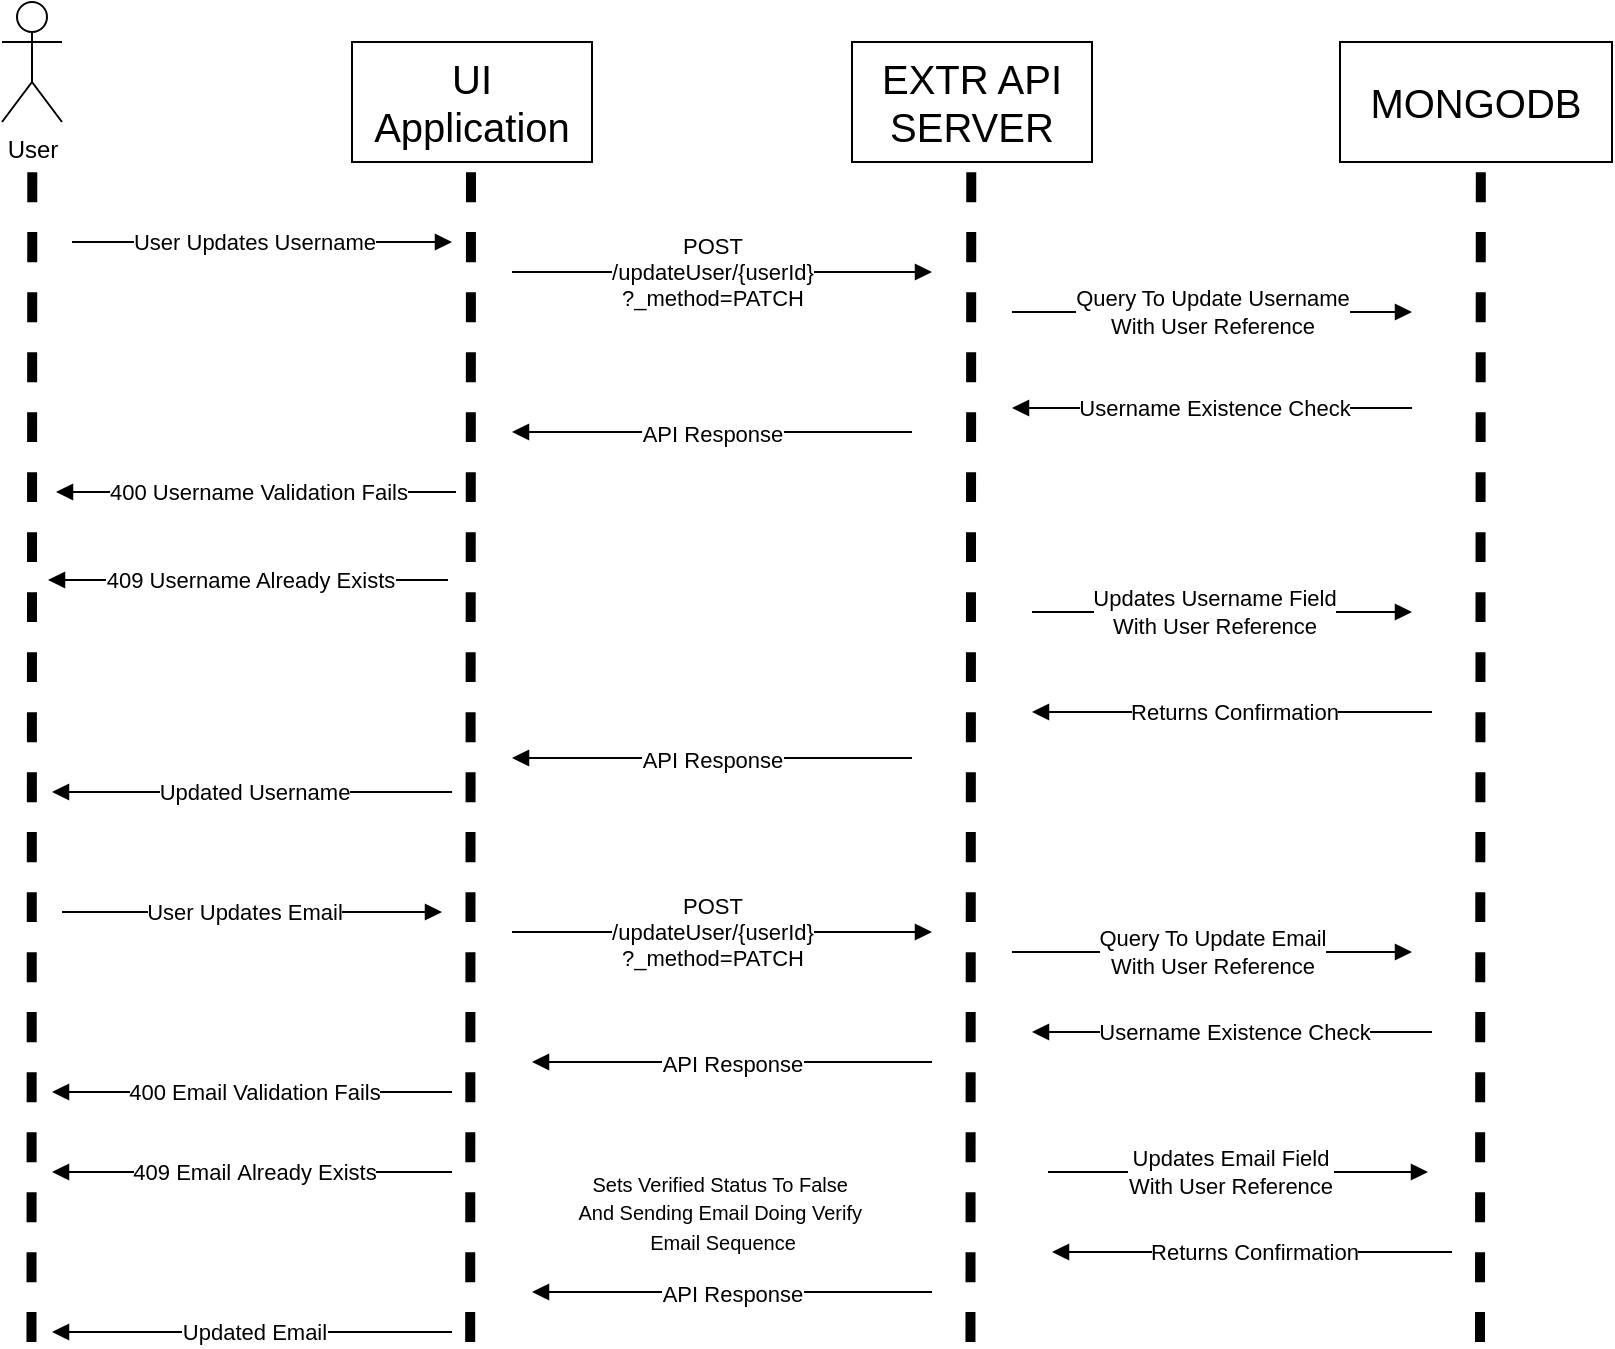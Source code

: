 <mxfile>
    <diagram id="YcQ3KfWzabjT4BX4qRY-" name="Page-1">
        <mxGraphModel dx="1792" dy="1697" grid="1" gridSize="10" guides="1" tooltips="1" connect="1" arrows="1" fold="1" page="1" pageScale="1" pageWidth="850" pageHeight="1100" math="0" shadow="0">
            <root>
                <mxCell id="0"/>
                <mxCell id="1" parent="0"/>
                <mxCell id="2" value="" style="group" parent="1" vertex="1" connectable="0">
                    <mxGeometry x="-805" y="-1055" width="30" height="670" as="geometry"/>
                </mxCell>
                <mxCell id="3" value="" style="endArrow=none;dashed=1;html=1;rounded=0;fontSize=12;startSize=8;endSize=8;curved=1;strokeWidth=5;" parent="2" edge="1">
                    <mxGeometry width="50" height="50" relative="1" as="geometry">
                        <mxPoint x="14.74" y="670" as="sourcePoint"/>
                        <mxPoint x="15.15" y="80" as="targetPoint"/>
                    </mxGeometry>
                </mxCell>
                <mxCell id="4" value="User" style="shape=umlActor;verticalLabelPosition=bottom;verticalAlign=top;html=1;outlineConnect=0;" parent="2" vertex="1">
                    <mxGeometry width="30" height="60" as="geometry"/>
                </mxCell>
                <mxCell id="5" value="" style="group" parent="1" vertex="1" connectable="0">
                    <mxGeometry x="-630" y="-1035" width="120" height="650" as="geometry"/>
                </mxCell>
                <mxCell id="6" value="&lt;span style=&quot;font-size: 20px;&quot;&gt;UI Application&lt;/span&gt;" style="rounded=0;whiteSpace=wrap;html=1;" parent="5" vertex="1">
                    <mxGeometry width="120" height="60" as="geometry"/>
                </mxCell>
                <mxCell id="7" value="" style="endArrow=none;dashed=1;html=1;rounded=0;fontSize=12;startSize=8;endSize=8;curved=1;strokeWidth=5;" parent="5" edge="1">
                    <mxGeometry width="50" height="50" relative="1" as="geometry">
                        <mxPoint x="59.09" y="650" as="sourcePoint"/>
                        <mxPoint x="59.5" y="60" as="targetPoint"/>
                    </mxGeometry>
                </mxCell>
                <mxCell id="15" value="" style="edgeStyle=none;orthogonalLoop=1;jettySize=auto;html=1;rounded=0;endArrow=block;sourcePerimeterSpacing=8;targetPerimeterSpacing=8;curved=1;endFill=1;" parent="5" edge="1">
                    <mxGeometry width="140" relative="1" as="geometry">
                        <mxPoint x="-140" y="100" as="sourcePoint"/>
                        <mxPoint x="50" y="100" as="targetPoint"/>
                        <Array as="points"/>
                    </mxGeometry>
                </mxCell>
                <mxCell id="16" value="User Updates Username" style="edgeLabel;html=1;align=center;verticalAlign=middle;resizable=0;points=[];" parent="15" vertex="1" connectable="0">
                    <mxGeometry x="-0.123" relative="1" as="geometry">
                        <mxPoint x="7" as="offset"/>
                    </mxGeometry>
                </mxCell>
                <mxCell id="37" value="" style="edgeStyle=none;orthogonalLoop=1;jettySize=auto;html=1;rounded=0;endArrow=block;endFill=1;sourcePerimeterSpacing=8;targetPerimeterSpacing=8;curved=1;" parent="5" edge="1">
                    <mxGeometry width="140" relative="1" as="geometry">
                        <mxPoint x="50" y="375.0" as="sourcePoint"/>
                        <mxPoint x="-150" y="375.0" as="targetPoint"/>
                        <Array as="points"/>
                    </mxGeometry>
                </mxCell>
                <mxCell id="38" value="Updated Username" style="edgeLabel;html=1;align=center;verticalAlign=middle;resizable=0;points=[];" parent="37" vertex="1" connectable="0">
                    <mxGeometry x="0.127" relative="1" as="geometry">
                        <mxPoint x="13" as="offset"/>
                    </mxGeometry>
                </mxCell>
                <mxCell id="39" value="" style="edgeStyle=none;orthogonalLoop=1;jettySize=auto;html=1;rounded=0;endArrow=block;sourcePerimeterSpacing=8;targetPerimeterSpacing=8;curved=1;endFill=1;" parent="5" edge="1">
                    <mxGeometry width="140" relative="1" as="geometry">
                        <mxPoint x="-145.0" y="435" as="sourcePoint"/>
                        <mxPoint x="45.0" y="435" as="targetPoint"/>
                        <Array as="points"/>
                    </mxGeometry>
                </mxCell>
                <mxCell id="40" value="User Updates Email" style="edgeLabel;html=1;align=center;verticalAlign=middle;resizable=0;points=[];" parent="39" vertex="1" connectable="0">
                    <mxGeometry x="-0.123" relative="1" as="geometry">
                        <mxPoint x="7" as="offset"/>
                    </mxGeometry>
                </mxCell>
                <mxCell id="8" value="" style="group" parent="1" vertex="1" connectable="0">
                    <mxGeometry x="-380" y="-1035" width="120" height="650.0" as="geometry"/>
                </mxCell>
                <mxCell id="9" value="&lt;span style=&quot;font-size: 20px;&quot;&gt;EXTR API SERVER&lt;/span&gt;" style="rounded=0;whiteSpace=wrap;html=1;" parent="8" vertex="1">
                    <mxGeometry width="120" height="60" as="geometry"/>
                </mxCell>
                <mxCell id="10" value="" style="endArrow=none;dashed=1;html=1;rounded=0;fontSize=12;startSize=8;endSize=8;curved=1;strokeWidth=5;" parent="8" edge="1">
                    <mxGeometry width="50" height="50" relative="1" as="geometry">
                        <mxPoint x="59.23" y="650.0" as="sourcePoint"/>
                        <mxPoint x="59.64" y="60" as="targetPoint"/>
                    </mxGeometry>
                </mxCell>
                <mxCell id="23" value="" style="group" parent="8" vertex="1" connectable="0">
                    <mxGeometry x="-160" y="145" width="190" height="50" as="geometry"/>
                </mxCell>
                <mxCell id="24" value="" style="edgeStyle=none;orthogonalLoop=1;jettySize=auto;html=1;rounded=0;endArrow=block;endFill=1;sourcePerimeterSpacing=8;targetPerimeterSpacing=8;curved=1;" parent="23" edge="1">
                    <mxGeometry width="140" relative="1" as="geometry">
                        <mxPoint x="190" y="50.0" as="sourcePoint"/>
                        <mxPoint x="-10" y="50.0" as="targetPoint"/>
                        <Array as="points">
                            <mxPoint x="80" y="50"/>
                        </Array>
                    </mxGeometry>
                </mxCell>
                <mxCell id="25" value="API Response" style="edgeLabel;html=1;align=center;verticalAlign=middle;resizable=0;points=[];" parent="24" vertex="1" connectable="0">
                    <mxGeometry x="-0.062" y="1" relative="1" as="geometry">
                        <mxPoint x="-6" as="offset"/>
                    </mxGeometry>
                </mxCell>
                <mxCell id="17" value="" style="edgeStyle=none;orthogonalLoop=1;jettySize=auto;html=1;rounded=0;endArrow=block;sourcePerimeterSpacing=8;targetPerimeterSpacing=8;curved=1;endFill=1;" parent="1" edge="1">
                    <mxGeometry width="140" relative="1" as="geometry">
                        <mxPoint x="-550" y="-920" as="sourcePoint"/>
                        <mxPoint x="-340" y="-920" as="targetPoint"/>
                        <Array as="points"/>
                    </mxGeometry>
                </mxCell>
                <mxCell id="18" value="POST&lt;br&gt;/updateUser/{userId}&lt;br&gt;?_method=PATCH" style="edgeLabel;html=1;align=center;verticalAlign=middle;resizable=0;points=[];" parent="17" vertex="1" connectable="0">
                    <mxGeometry x="-0.123" relative="1" as="geometry">
                        <mxPoint x="8" as="offset"/>
                    </mxGeometry>
                </mxCell>
                <mxCell id="26" value="" style="edgeStyle=none;orthogonalLoop=1;jettySize=auto;html=1;rounded=0;endArrow=block;endFill=1;sourcePerimeterSpacing=8;targetPerimeterSpacing=8;curved=1;" parent="1" edge="1">
                    <mxGeometry width="140" relative="1" as="geometry">
                        <mxPoint x="-578" y="-810.0" as="sourcePoint"/>
                        <mxPoint x="-778.0" y="-810.0" as="targetPoint"/>
                        <Array as="points"/>
                    </mxGeometry>
                </mxCell>
                <mxCell id="27" value="400 Username Validation Fails" style="edgeLabel;html=1;align=center;verticalAlign=middle;resizable=0;points=[];" parent="26" vertex="1" connectable="0">
                    <mxGeometry x="0.127" relative="1" as="geometry">
                        <mxPoint x="13" as="offset"/>
                    </mxGeometry>
                </mxCell>
                <mxCell id="28" value="" style="edgeStyle=none;orthogonalLoop=1;jettySize=auto;html=1;rounded=0;endArrow=block;endFill=1;sourcePerimeterSpacing=8;targetPerimeterSpacing=8;curved=1;" parent="1" edge="1">
                    <mxGeometry width="140" relative="1" as="geometry">
                        <mxPoint x="-582" y="-766" as="sourcePoint"/>
                        <mxPoint x="-782.0" y="-766" as="targetPoint"/>
                        <Array as="points"/>
                    </mxGeometry>
                </mxCell>
                <mxCell id="29" value="409 Username Already Exists" style="edgeLabel;html=1;align=center;verticalAlign=middle;resizable=0;points=[];" parent="28" vertex="1" connectable="0">
                    <mxGeometry x="0.127" relative="1" as="geometry">
                        <mxPoint x="13" as="offset"/>
                    </mxGeometry>
                </mxCell>
                <mxCell id="34" value="" style="group" parent="1" vertex="1" connectable="0">
                    <mxGeometry x="-540" y="-727" width="190" height="50" as="geometry"/>
                </mxCell>
                <mxCell id="35" value="" style="edgeStyle=none;orthogonalLoop=1;jettySize=auto;html=1;rounded=0;endArrow=block;endFill=1;sourcePerimeterSpacing=8;targetPerimeterSpacing=8;curved=1;" parent="34" edge="1">
                    <mxGeometry width="140" relative="1" as="geometry">
                        <mxPoint x="190" y="50.0" as="sourcePoint"/>
                        <mxPoint x="-10" y="50.0" as="targetPoint"/>
                        <Array as="points">
                            <mxPoint x="80" y="50"/>
                        </Array>
                    </mxGeometry>
                </mxCell>
                <mxCell id="36" value="API Response" style="edgeLabel;html=1;align=center;verticalAlign=middle;resizable=0;points=[];" parent="35" vertex="1" connectable="0">
                    <mxGeometry x="-0.062" y="1" relative="1" as="geometry">
                        <mxPoint x="-6" as="offset"/>
                    </mxGeometry>
                </mxCell>
                <mxCell id="41" value="" style="edgeStyle=none;orthogonalLoop=1;jettySize=auto;html=1;rounded=0;endArrow=block;sourcePerimeterSpacing=8;targetPerimeterSpacing=8;curved=1;endFill=1;" parent="1" edge="1">
                    <mxGeometry width="140" relative="1" as="geometry">
                        <mxPoint x="-550" y="-590" as="sourcePoint"/>
                        <mxPoint x="-340" y="-590" as="targetPoint"/>
                        <Array as="points"/>
                    </mxGeometry>
                </mxCell>
                <mxCell id="42" value="POST&lt;br&gt;/updateUser/{userId}&lt;br&gt;?_method=PATCH" style="edgeLabel;html=1;align=center;verticalAlign=middle;resizable=0;points=[];" parent="41" vertex="1" connectable="0">
                    <mxGeometry x="-0.123" relative="1" as="geometry">
                        <mxPoint x="8" as="offset"/>
                    </mxGeometry>
                </mxCell>
                <mxCell id="43" value="" style="edgeStyle=none;orthogonalLoop=1;jettySize=auto;html=1;rounded=0;endArrow=block;sourcePerimeterSpacing=8;targetPerimeterSpacing=8;curved=1;endFill=1;" parent="1" edge="1">
                    <mxGeometry width="140" relative="1" as="geometry">
                        <mxPoint x="-300" y="-580" as="sourcePoint"/>
                        <mxPoint x="-100" y="-580" as="targetPoint"/>
                        <Array as="points"/>
                    </mxGeometry>
                </mxCell>
                <mxCell id="44" value="Query To Update Email&lt;br&gt;With User Reference" style="edgeLabel;html=1;align=center;verticalAlign=middle;resizable=0;points=[];" parent="43" vertex="1" connectable="0">
                    <mxGeometry x="-0.123" relative="1" as="geometry">
                        <mxPoint x="12" as="offset"/>
                    </mxGeometry>
                </mxCell>
                <mxCell id="46" value="" style="edgeStyle=none;orthogonalLoop=1;jettySize=auto;html=1;rounded=0;endArrow=block;endFill=1;sourcePerimeterSpacing=8;targetPerimeterSpacing=8;curved=1;" parent="1" edge="1">
                    <mxGeometry width="140" relative="1" as="geometry">
                        <mxPoint x="-90" y="-540" as="sourcePoint"/>
                        <mxPoint x="-290" y="-540" as="targetPoint"/>
                        <Array as="points"/>
                    </mxGeometry>
                </mxCell>
                <mxCell id="47" value="Username Existence Check" style="edgeLabel;html=1;align=center;verticalAlign=middle;resizable=0;points=[];" parent="46" vertex="1" connectable="0">
                    <mxGeometry x="0.127" relative="1" as="geometry">
                        <mxPoint x="13" as="offset"/>
                    </mxGeometry>
                </mxCell>
                <mxCell id="48" value="" style="group" parent="1" vertex="1" connectable="0">
                    <mxGeometry x="-530" y="-575" width="190" height="50" as="geometry"/>
                </mxCell>
                <mxCell id="49" value="" style="edgeStyle=none;orthogonalLoop=1;jettySize=auto;html=1;rounded=0;endArrow=block;endFill=1;sourcePerimeterSpacing=8;targetPerimeterSpacing=8;curved=1;" parent="48" edge="1">
                    <mxGeometry width="140" relative="1" as="geometry">
                        <mxPoint x="190" y="50.0" as="sourcePoint"/>
                        <mxPoint x="-10" y="50.0" as="targetPoint"/>
                        <Array as="points">
                            <mxPoint x="80" y="50"/>
                        </Array>
                    </mxGeometry>
                </mxCell>
                <mxCell id="50" value="API Response" style="edgeLabel;html=1;align=center;verticalAlign=middle;resizable=0;points=[];" parent="49" vertex="1" connectable="0">
                    <mxGeometry x="-0.062" y="1" relative="1" as="geometry">
                        <mxPoint x="-6" as="offset"/>
                    </mxGeometry>
                </mxCell>
                <mxCell id="51" value="" style="edgeStyle=none;orthogonalLoop=1;jettySize=auto;html=1;rounded=0;endArrow=block;endFill=1;sourcePerimeterSpacing=8;targetPerimeterSpacing=8;curved=1;" parent="1" edge="1">
                    <mxGeometry width="140" relative="1" as="geometry">
                        <mxPoint x="-580" y="-510.0" as="sourcePoint"/>
                        <mxPoint x="-780" y="-510.0" as="targetPoint"/>
                        <Array as="points"/>
                    </mxGeometry>
                </mxCell>
                <mxCell id="52" value="400 Email Validation Fails" style="edgeLabel;html=1;align=center;verticalAlign=middle;resizable=0;points=[];" parent="51" vertex="1" connectable="0">
                    <mxGeometry x="0.127" relative="1" as="geometry">
                        <mxPoint x="13" as="offset"/>
                    </mxGeometry>
                </mxCell>
                <mxCell id="53" value="" style="edgeStyle=none;orthogonalLoop=1;jettySize=auto;html=1;rounded=0;endArrow=block;endFill=1;sourcePerimeterSpacing=8;targetPerimeterSpacing=8;curved=1;" parent="1" edge="1">
                    <mxGeometry width="140" relative="1" as="geometry">
                        <mxPoint x="-580" y="-470" as="sourcePoint"/>
                        <mxPoint x="-780" y="-470" as="targetPoint"/>
                        <Array as="points"/>
                    </mxGeometry>
                </mxCell>
                <mxCell id="54" value="409 Email&amp;nbsp;Already Exists" style="edgeLabel;html=1;align=center;verticalAlign=middle;resizable=0;points=[];" parent="53" vertex="1" connectable="0">
                    <mxGeometry x="0.127" relative="1" as="geometry">
                        <mxPoint x="13" as="offset"/>
                    </mxGeometry>
                </mxCell>
                <mxCell id="57" value="" style="edgeStyle=none;orthogonalLoop=1;jettySize=auto;html=1;rounded=0;endArrow=block;endFill=1;sourcePerimeterSpacing=8;targetPerimeterSpacing=8;curved=1;" parent="1" edge="1">
                    <mxGeometry width="140" relative="1" as="geometry">
                        <mxPoint x="-80" y="-430" as="sourcePoint"/>
                        <mxPoint x="-280" y="-430" as="targetPoint"/>
                        <Array as="points">
                            <mxPoint x="-180" y="-430"/>
                        </Array>
                    </mxGeometry>
                </mxCell>
                <mxCell id="58" value="Returns Confirmation" style="edgeLabel;html=1;align=center;verticalAlign=middle;resizable=0;points=[];" parent="57" vertex="1" connectable="0">
                    <mxGeometry x="0.127" relative="1" as="geometry">
                        <mxPoint x="13" as="offset"/>
                    </mxGeometry>
                </mxCell>
                <mxCell id="59" value="" style="group" parent="1" vertex="1" connectable="0">
                    <mxGeometry x="-530" y="-460" width="190" height="50" as="geometry"/>
                </mxCell>
                <mxCell id="60" value="" style="edgeStyle=none;orthogonalLoop=1;jettySize=auto;html=1;rounded=0;endArrow=block;endFill=1;sourcePerimeterSpacing=8;targetPerimeterSpacing=8;curved=1;" parent="59" edge="1">
                    <mxGeometry width="140" relative="1" as="geometry">
                        <mxPoint x="190" y="50.0" as="sourcePoint"/>
                        <mxPoint x="-10" y="50.0" as="targetPoint"/>
                        <Array as="points">
                            <mxPoint x="80" y="50"/>
                        </Array>
                    </mxGeometry>
                </mxCell>
                <mxCell id="61" value="API Response" style="edgeLabel;html=1;align=center;verticalAlign=middle;resizable=0;points=[];" parent="60" vertex="1" connectable="0">
                    <mxGeometry x="-0.062" y="1" relative="1" as="geometry">
                        <mxPoint x="-6" as="offset"/>
                    </mxGeometry>
                </mxCell>
                <mxCell id="64" value="&lt;font style=&quot;font-size: 10px;&quot;&gt;Sets Verified Status To False&amp;nbsp;&lt;br&gt;And Sending Email Doing Verify&amp;nbsp;&lt;br&gt;Email Sequence&lt;/font&gt;" style="text;html=1;align=center;verticalAlign=middle;resizable=0;points=[];autosize=1;strokeColor=none;fillColor=none;" parent="59" vertex="1">
                    <mxGeometry y="-20" width="170" height="60" as="geometry"/>
                </mxCell>
                <mxCell id="62" value="" style="edgeStyle=none;orthogonalLoop=1;jettySize=auto;html=1;rounded=0;endArrow=block;endFill=1;sourcePerimeterSpacing=8;targetPerimeterSpacing=8;curved=1;" parent="1" edge="1">
                    <mxGeometry width="140" relative="1" as="geometry">
                        <mxPoint x="-580.0" y="-390" as="sourcePoint"/>
                        <mxPoint x="-780.0" y="-390" as="targetPoint"/>
                        <Array as="points"/>
                    </mxGeometry>
                </mxCell>
                <mxCell id="63" value="Updated Email" style="edgeLabel;html=1;align=center;verticalAlign=middle;resizable=0;points=[];" parent="62" vertex="1" connectable="0">
                    <mxGeometry x="0.127" relative="1" as="geometry">
                        <mxPoint x="13" as="offset"/>
                    </mxGeometry>
                </mxCell>
                <mxCell id="12" value="&lt;span style=&quot;font-size: 20px;&quot;&gt;MONGODB&lt;/span&gt;" style="rounded=0;whiteSpace=wrap;html=1;" parent="1" vertex="1">
                    <mxGeometry x="-136" y="-1035" width="136" height="60" as="geometry"/>
                </mxCell>
                <mxCell id="13" value="" style="endArrow=none;dashed=1;html=1;rounded=0;fontSize=12;startSize=8;endSize=8;curved=1;strokeWidth=5;" parent="1" edge="1">
                    <mxGeometry width="50" height="50" relative="1" as="geometry">
                        <mxPoint x="-66.0" y="-385.0" as="sourcePoint"/>
                        <mxPoint x="-65.59" y="-975.0" as="targetPoint"/>
                    </mxGeometry>
                </mxCell>
                <mxCell id="19" value="" style="edgeStyle=none;orthogonalLoop=1;jettySize=auto;html=1;rounded=0;endArrow=block;sourcePerimeterSpacing=8;targetPerimeterSpacing=8;curved=1;endFill=1;" parent="1" edge="1">
                    <mxGeometry width="140" relative="1" as="geometry">
                        <mxPoint x="-300" y="-900.0" as="sourcePoint"/>
                        <mxPoint x="-100" y="-900" as="targetPoint"/>
                        <Array as="points"/>
                    </mxGeometry>
                </mxCell>
                <mxCell id="20" value="Query To Update Username&lt;br&gt;With User Reference" style="edgeLabel;html=1;align=center;verticalAlign=middle;resizable=0;points=[];" parent="19" vertex="1" connectable="0">
                    <mxGeometry x="-0.123" relative="1" as="geometry">
                        <mxPoint x="12" as="offset"/>
                    </mxGeometry>
                </mxCell>
                <mxCell id="21" value="" style="edgeStyle=none;orthogonalLoop=1;jettySize=auto;html=1;rounded=0;endArrow=block;endFill=1;sourcePerimeterSpacing=8;targetPerimeterSpacing=8;curved=1;" parent="1" edge="1">
                    <mxGeometry width="140" relative="1" as="geometry">
                        <mxPoint x="-100" y="-852" as="sourcePoint"/>
                        <mxPoint x="-300" y="-852" as="targetPoint"/>
                        <Array as="points"/>
                    </mxGeometry>
                </mxCell>
                <mxCell id="22" value="Username Existence Check" style="edgeLabel;html=1;align=center;verticalAlign=middle;resizable=0;points=[];" parent="21" vertex="1" connectable="0">
                    <mxGeometry x="0.127" relative="1" as="geometry">
                        <mxPoint x="13" as="offset"/>
                    </mxGeometry>
                </mxCell>
                <mxCell id="30" value="" style="edgeStyle=none;orthogonalLoop=1;jettySize=auto;html=1;rounded=0;endArrow=block;sourcePerimeterSpacing=8;targetPerimeterSpacing=8;curved=1;endFill=1;" parent="1" edge="1">
                    <mxGeometry width="140" relative="1" as="geometry">
                        <mxPoint x="-290" y="-750" as="sourcePoint"/>
                        <mxPoint x="-100.0" y="-750" as="targetPoint"/>
                        <Array as="points"/>
                    </mxGeometry>
                </mxCell>
                <mxCell id="31" value="Updates Username Field&lt;br&gt;With User Reference" style="edgeLabel;html=1;align=center;verticalAlign=middle;resizable=0;points=[];" parent="30" vertex="1" connectable="0">
                    <mxGeometry x="-0.123" relative="1" as="geometry">
                        <mxPoint x="7" as="offset"/>
                    </mxGeometry>
                </mxCell>
                <mxCell id="32" value="" style="edgeStyle=none;orthogonalLoop=1;jettySize=auto;html=1;rounded=0;endArrow=block;endFill=1;sourcePerimeterSpacing=8;targetPerimeterSpacing=8;curved=1;" parent="1" edge="1">
                    <mxGeometry width="140" relative="1" as="geometry">
                        <mxPoint x="-90" y="-700" as="sourcePoint"/>
                        <mxPoint x="-290" y="-700" as="targetPoint"/>
                        <Array as="points">
                            <mxPoint x="-190" y="-700"/>
                        </Array>
                    </mxGeometry>
                </mxCell>
                <mxCell id="33" value="Returns Confirmation" style="edgeLabel;html=1;align=center;verticalAlign=middle;resizable=0;points=[];" parent="32" vertex="1" connectable="0">
                    <mxGeometry x="0.127" relative="1" as="geometry">
                        <mxPoint x="13" as="offset"/>
                    </mxGeometry>
                </mxCell>
                <mxCell id="55" value="" style="edgeStyle=none;orthogonalLoop=1;jettySize=auto;html=1;rounded=0;endArrow=block;sourcePerimeterSpacing=8;targetPerimeterSpacing=8;curved=1;endFill=1;" parent="1" edge="1">
                    <mxGeometry width="140" relative="1" as="geometry">
                        <mxPoint x="-282" y="-470" as="sourcePoint"/>
                        <mxPoint x="-92.0" y="-470" as="targetPoint"/>
                        <Array as="points"/>
                    </mxGeometry>
                </mxCell>
                <mxCell id="56" value="Updates Email Field&lt;br&gt;With User Reference" style="edgeLabel;html=1;align=center;verticalAlign=middle;resizable=0;points=[];" parent="55" vertex="1" connectable="0">
                    <mxGeometry x="-0.123" relative="1" as="geometry">
                        <mxPoint x="7" as="offset"/>
                    </mxGeometry>
                </mxCell>
            </root>
        </mxGraphModel>
    </diagram>
</mxfile>